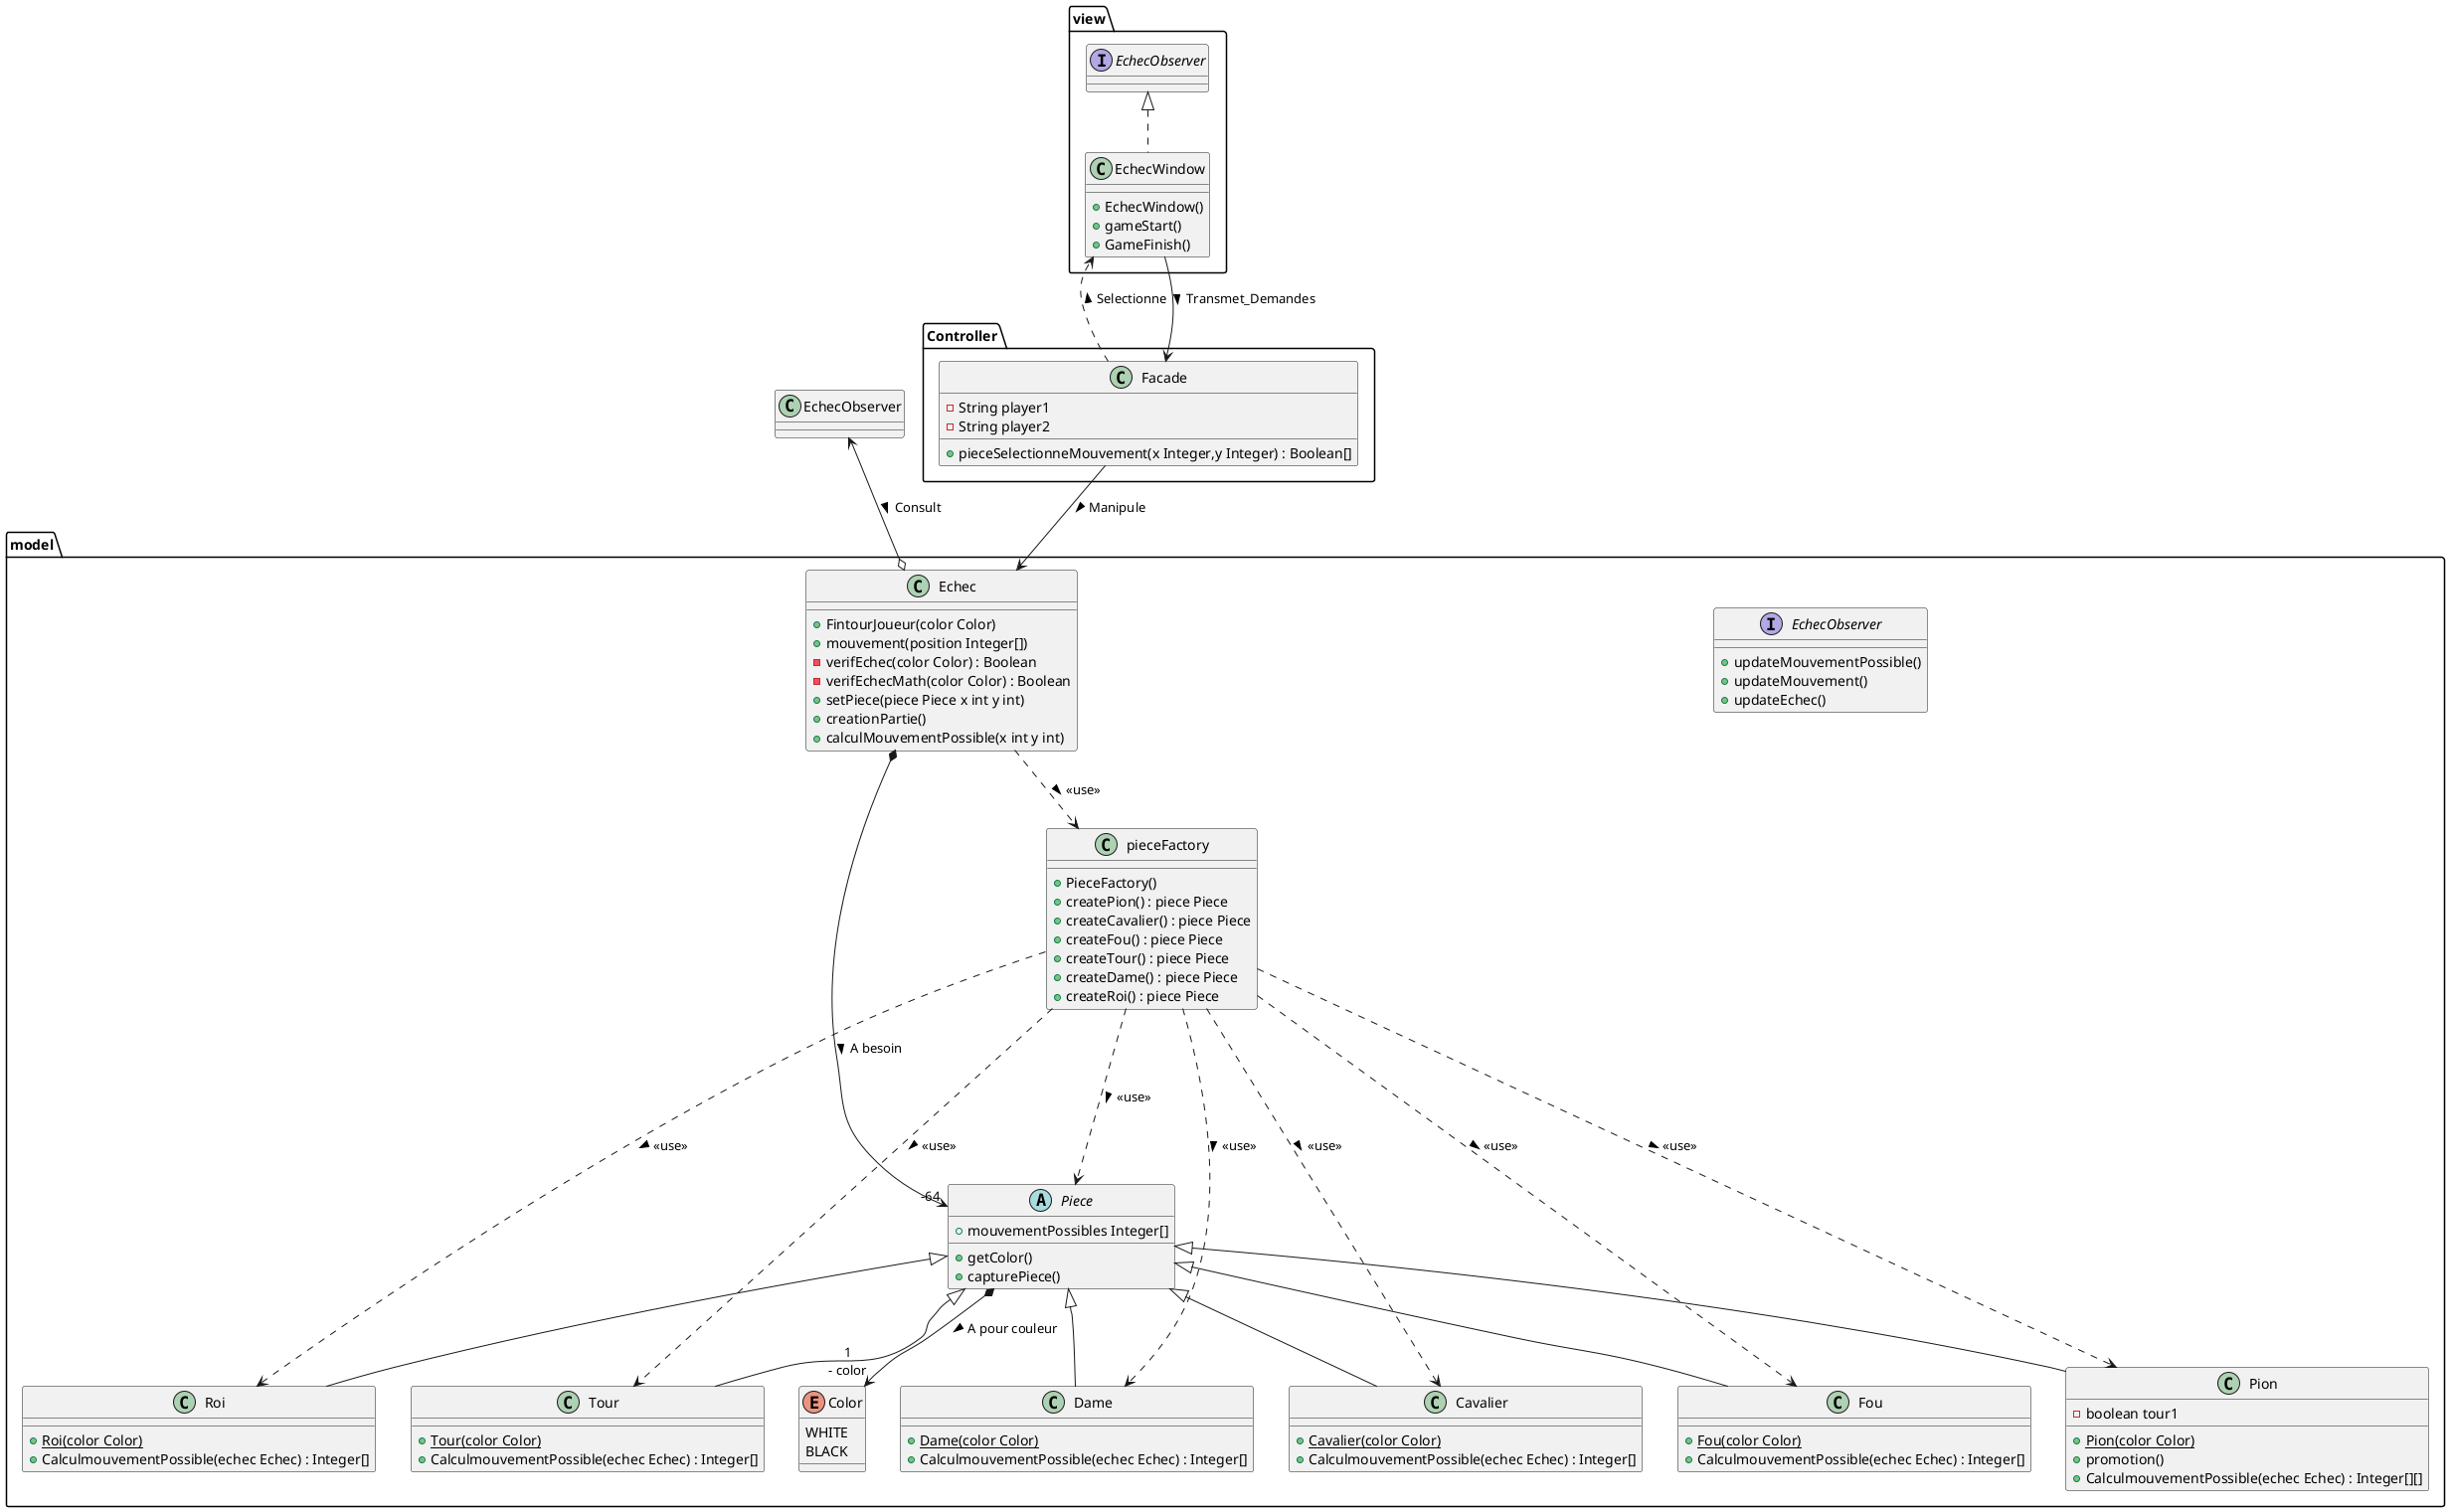 @startuml
'https://plantuml.com/class-diagram


Package Controller
{
    class Facade
    {
        -String player1
        -String player2
        +pieceSelectionneMouvement(x Integer,y Integer) : Boolean[]
    }
}
Package model
{
    interface EchecObserver
    {
            +updateMouvementPossible()
            +updateMouvement()
            +updateEchec()
    }

    class Echec {
    +FintourJoueur(color Color)
    +mouvement(position Integer[])
    -verifEchec(color Color) : Boolean
    -verifEchecMath(color Color) : Boolean
    +setPiece(piece Piece x int y int)
    +creationPartie()
    +calculMouvementPossible(x int y int)
    }
    class pieceFactory
    {
        +PieceFactory()
        +createPion() : piece Piece
        +createCavalier() : piece Piece
        +createFou() : piece Piece
        +createTour() : piece Piece
        +createDame() : piece Piece
        +createRoi() : piece Piece
    }
    abstract class Piece
    {
        +mouvementPossibles Integer[]
        +getColor()
        +capturePiece()
    }
    class Pion extends Piece
    {
        -boolean tour1
        +{static}Pion(color Color)
        +promotion()
        +CalculmouvementPossible(echec Echec) : Integer[][]
    }
    class Cavalier extends Piece
    {
    +{static}Cavalier(color Color)
    +CalculmouvementPossible(echec Echec) : Integer[]
    }
    class Fou extends Piece
    {
    +{static}Fou(color Color)
    +CalculmouvementPossible(echec Echec) : Integer[]
    }
    class Tour extends Piece
    {
    +{static}Tour(color Color)
    +CalculmouvementPossible(echec Echec) : Integer[]
    }
    class Dame extends Piece
    {
    +{static}Dame(color Color)
    +CalculmouvementPossible(echec Echec) : Integer[]
    }
    class Roi extends Piece
    {
    +{static}Roi(color Color)
    +CalculmouvementPossible(echec Echec) : Integer[]
    }
    Enum Color
    {
        WHITE
        BLACK
    }
}
Package view{

    class EchecWindow implements EchecObserver
    {
     +EchecWindow()
     +gameStart()
     +GameFinish()
    }

}
Piece *--> "1\n- color" Color : > A pour couleur
Echec *--> "-64" Piece : > A besoin

Echec ..> pieceFactory : > <<use>>

pieceFactory ...> Piece : > <<use>>
pieceFactory ..> Roi : > <<use>>
pieceFactory ..> Pion : > <<use>>
pieceFactory ..> Cavalier : > <<use>>
pieceFactory ..> Fou : > <<use>>
pieceFactory ..> Dame : > <<use>>
pieceFactory ..> Tour : > <<use>>


EchecObserver <--o Echec : > Consult
Facade --> Echec : > Manipule
Facade ..> EchecWindow : > Selectionne
EchecWindow --> Facade : > Transmet_Demandes

@enduml